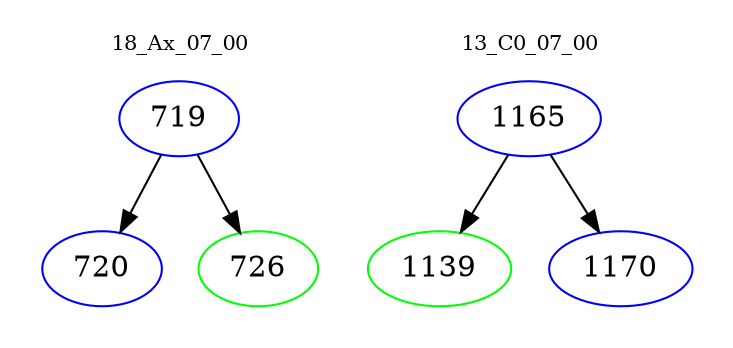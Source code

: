 digraph{
subgraph cluster_0 {
color = white
label = "18_Ax_07_00";
fontsize=10;
T0_719 [label="719", color="blue"]
T0_719 -> T0_720 [color="black"]
T0_720 [label="720", color="blue"]
T0_719 -> T0_726 [color="black"]
T0_726 [label="726", color="green"]
}
subgraph cluster_1 {
color = white
label = "13_C0_07_00";
fontsize=10;
T1_1165 [label="1165", color="blue"]
T1_1165 -> T1_1139 [color="black"]
T1_1139 [label="1139", color="green"]
T1_1165 -> T1_1170 [color="black"]
T1_1170 [label="1170", color="blue"]
}
}
